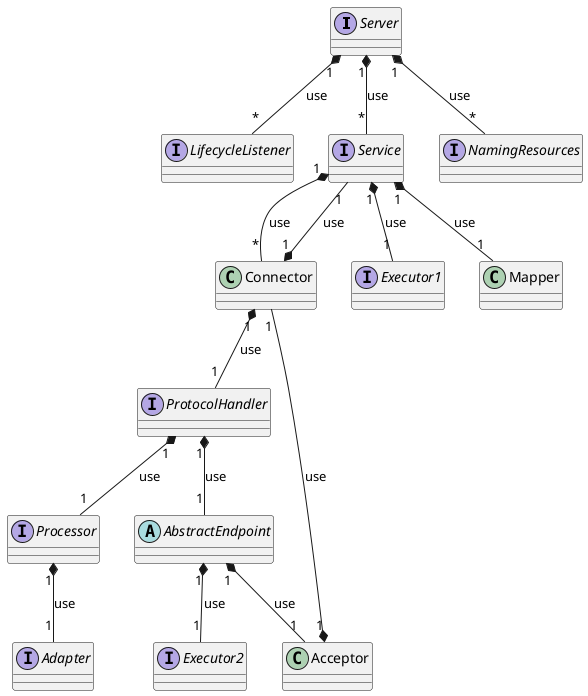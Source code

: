 @startuml

interface Server
interface LifecycleListener

interface Service
class Connector
interface NamingResources
interface Executor1
interface Executor2
interface ProtocolHandler
abstract class AbstractEndpoint
class Acceptor

interface Processor
interface Adapter

class Mapper

Server "1" *-- "*" Service : use
Server "1" *-- "*" LifecycleListener : use
Server "1" *-- "*" NamingResources : use
Service "1" *-- "*" Connector : use
Service "1" *-- "1" Executor1 : use
Service "1" *-- "1" Mapper : use

Connector "1" *-- "1" ProtocolHandler : use
ProtocolHandler "1" *-- "1" AbstractEndpoint : use
ProtocolHandler "1" *-- "1" Processor : use
Processor "1" *-- "1" Adapter : use

AbstractEndpoint "1" *-- "1" Acceptor : use
Acceptor "1" *-- "1" Connector : use
AbstractEndpoint "1" *-- "1" Executor2 : use

Connector "1" *-- "1" Service : use

@enduml